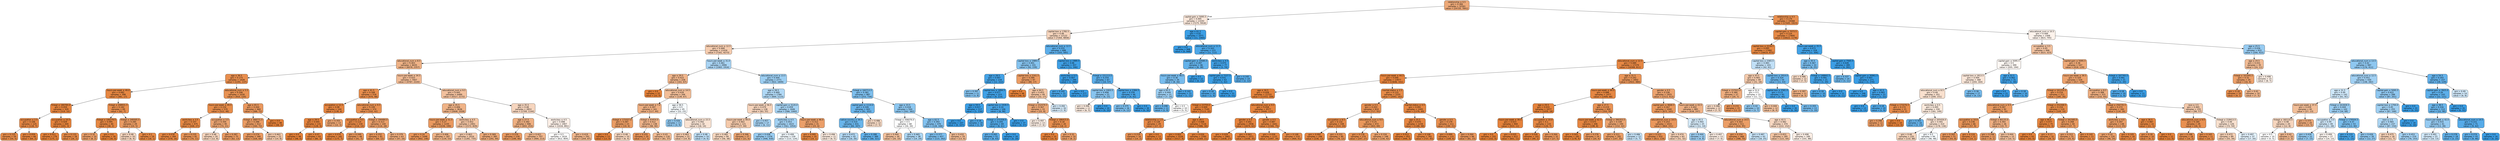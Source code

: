 digraph Tree {
node [shape=box, style="filled, rounded", color="black", fontname="helvetica"] ;
edge [fontname="helvetica"] ;
0 [label=<relationship &le; 0.5<br/>gini = 0.366<br/>samples = 32561<br/>value = [24720, 7841]>, fillcolor="#eda978"] ;
1 [label=<capital-gain &le; 5095.5<br/>gini = 0.495<br/>samples = 13193<br/>value = [7275, 5918]>, fillcolor="#fae7da"] ;
0 -> 1 [labeldistance=2.5, labelangle=45, headlabel="True"] ;
2 [label=<capital-loss &le; 1782.5<br/>gini = 0.48<br/>samples = 12122<br/>value = [7264, 4858]>, fillcolor="#f6d5bd"] ;
1 -> 2 ;
3 [label=<educational_num &le; 12.5<br/>gini = 0.468<br/>samples = 11434<br/>value = [7161, 4273]>, fillcolor="#f5ccaf"] ;
2 -> 3 ;
4 [label=<educational_num &le; 8.5<br/>gini = 0.403<br/>samples = 8435<br/>value = [6078, 2357]>, fillcolor="#efb286"] ;
3 -> 4 ;
5 [label=<age &le; 36.5<br/>gini = 0.173<br/>samples = 1428<br/>value = [1291, 137]>, fillcolor="#e88e4e"] ;
4 -> 5 ;
6 [label=<hours-per-week &le; 49.0<br/>gini = 0.082<br/>samples = 398<br/>value = [381, 17]>, fillcolor="#e68742"] ;
5 -> 6 ;
7 [label=<fnlwgt &le; 180784.0<br/>gini = 0.059<br/>samples = 329<br/>value = [319, 10]>, fillcolor="#e6853f"] ;
6 -> 7 ;
8 [label=<occupation &le; 2.5<br/>gini = 0.106<br/>samples = 125<br/>value = [118, 7]>, fillcolor="#e78845"] ;
7 -> 8 ;
9 [label=<gini = 0.155<br/>samples = 59<br/>value = [54, 5]>, fillcolor="#e78d4b"] ;
8 -> 9 ;
10 [label=<gini = 0.059<br/>samples = 66<br/>value = [64, 2]>, fillcolor="#e6853f"] ;
8 -> 10 ;
11 [label=<occupation &le; 10.5<br/>gini = 0.029<br/>samples = 204<br/>value = [201, 3]>, fillcolor="#e5833c"] ;
7 -> 11 ;
12 [label=<gini = 0.011<br/>samples = 176<br/>value = [175, 1]>, fillcolor="#e5823a"] ;
11 -> 12 ;
13 [label=<gini = 0.133<br/>samples = 28<br/>value = [26, 2]>, fillcolor="#e78b48"] ;
11 -> 13 ;
14 [label=<fnlwgt &le; 208931.5<br/>gini = 0.182<br/>samples = 69<br/>value = [62, 7]>, fillcolor="#e88f4f"] ;
6 -> 14 ;
15 [label=<fnlwgt &le; 106279.5<br/>gini = 0.095<br/>samples = 40<br/>value = [38, 2]>, fillcolor="#e68843"] ;
14 -> 15 ;
16 [label=<gini = 0.32<br/>samples = 10<br/>value = [8, 2]>, fillcolor="#eca06a"] ;
15 -> 16 ;
17 [label=<gini = 0.0<br/>samples = 30<br/>value = [30, 0]>, fillcolor="#e58139"] ;
15 -> 17 ;
18 [label=<fnlwgt &le; 249305.5<br/>gini = 0.285<br/>samples = 29<br/>value = [24, 5]>, fillcolor="#ea9b62"] ;
14 -> 18 ;
19 [label=<gini = 0.48<br/>samples = 10<br/>value = [6, 4]>, fillcolor="#f6d5bd"] ;
18 -> 19 ;
20 [label=<gini = 0.1<br/>samples = 19<br/>value = [18, 1]>, fillcolor="#e68844"] ;
18 -> 20 ;
21 [label=<educational_num &le; 5.5<br/>gini = 0.206<br/>samples = 1030<br/>value = [910, 120]>, fillcolor="#e89253"] ;
5 -> 21 ;
22 [label=<hours-per-week &le; 49.5<br/>gini = 0.154<br/>samples = 570<br/>value = [522, 48]>, fillcolor="#e78d4b"] ;
21 -> 22 ;
23 [label=<workclass &le; 3.5<br/>gini = 0.107<br/>samples = 475<br/>value = [448, 27]>, fillcolor="#e78945"] ;
22 -> 23 ;
24 [label=<gini = 0.078<br/>samples = 394<br/>value = [378, 16]>, fillcolor="#e68641"] ;
23 -> 24 ;
25 [label=<gini = 0.235<br/>samples = 81<br/>value = [70, 11]>, fillcolor="#e99558"] ;
23 -> 25 ;
26 [label=<occupation &le; 3.5<br/>gini = 0.344<br/>samples = 95<br/>value = [74, 21]>, fillcolor="#eca571"] ;
22 -> 26 ;
27 [label=<gini = 0.48<br/>samples = 20<br/>value = [12, 8]>, fillcolor="#f6d5bd"] ;
26 -> 27 ;
28 [label=<gini = 0.287<br/>samples = 75<br/>value = [62, 13]>, fillcolor="#ea9b63"] ;
26 -> 28 ;
29 [label=<age &le; 65.5<br/>gini = 0.264<br/>samples = 460<br/>value = [388, 72]>, fillcolor="#ea985e"] ;
21 -> 29 ;
30 [label=<fnlwgt &le; 368771.5<br/>gini = 0.288<br/>samples = 412<br/>value = [340, 72]>, fillcolor="#eb9c63"] ;
29 -> 30 ;
31 [label=<gini = 0.274<br/>samples = 390<br/>value = [326, 64]>, fillcolor="#ea9a60"] ;
30 -> 31 ;
32 [label=<gini = 0.463<br/>samples = 22<br/>value = [14, 8]>, fillcolor="#f4c9aa"] ;
30 -> 32 ;
33 [label=<gini = 0.0<br/>samples = 48<br/>value = [48, 0]>, fillcolor="#e58139"] ;
29 -> 33 ;
34 [label=<hours-per-week &le; 34.5<br/>gini = 0.433<br/>samples = 7007<br/>value = [4787, 2220]>, fillcolor="#f1bb95"] ;
4 -> 34 ;
35 [label=<age &le; 41.5<br/>gini = 0.168<br/>samples = 518<br/>value = [470, 48]>, fillcolor="#e88e4d"] ;
34 -> 35 ;
36 [label=<occupation &le; 12.5<br/>gini = 0.08<br/>samples = 144<br/>value = [138, 6]>, fillcolor="#e68642"] ;
35 -> 36 ;
37 [label=<age &le; 29.5<br/>gini = 0.045<br/>samples = 131<br/>value = [128, 3]>, fillcolor="#e6843e"] ;
36 -> 37 ;
38 [label=<gini = 0.0<br/>samples = 48<br/>value = [48, 0]>, fillcolor="#e58139"] ;
37 -> 38 ;
39 [label=<gini = 0.07<br/>samples = 83<br/>value = [80, 3]>, fillcolor="#e68640"] ;
37 -> 39 ;
40 [label=<gini = 0.355<br/>samples = 13<br/>value = [10, 3]>, fillcolor="#eda774"] ;
36 -> 40 ;
41 [label=<educational_num &le; 9.5<br/>gini = 0.199<br/>samples = 374<br/>value = [332, 42]>, fillcolor="#e89152"] ;
35 -> 41 ;
42 [label=<occupation &le; 9.5<br/>gini = 0.114<br/>samples = 230<br/>value = [216, 14]>, fillcolor="#e78946"] ;
41 -> 42 ;
43 [label=<gini = 0.074<br/>samples = 182<br/>value = [175, 7]>, fillcolor="#e68641"] ;
42 -> 43 ;
44 [label=<gini = 0.249<br/>samples = 48<br/>value = [41, 7]>, fillcolor="#e9975b"] ;
42 -> 44 ;
45 [label=<fnlwgt &le; 194484.0<br/>gini = 0.313<br/>samples = 144<br/>value = [116, 28]>, fillcolor="#eb9f69"] ;
41 -> 45 ;
46 [label=<gini = 0.252<br/>samples = 81<br/>value = [69, 12]>, fillcolor="#ea975b"] ;
45 -> 46 ;
47 [label=<gini = 0.379<br/>samples = 63<br/>value = [47, 16]>, fillcolor="#eeac7c"] ;
45 -> 47 ;
48 [label=<educational_num &le; 9.5<br/>gini = 0.445<br/>samples = 6489<br/>value = [4317, 2172]>, fillcolor="#f2c09d"] ;
34 -> 48 ;
49 [label=<age &le; 35.5<br/>gini = 0.406<br/>samples = 3636<br/>value = [2608, 1028]>, fillcolor="#efb387"] ;
48 -> 49 ;
50 [label=<hours-per-week &le; 51.5<br/>gini = 0.27<br/>samples = 1235<br/>value = [1036, 199]>, fillcolor="#ea995f"] ;
49 -> 50 ;
51 [label=<gini = 0.24<br/>samples = 1048<br/>value = [902, 146]>, fillcolor="#e99559"] ;
50 -> 51 ;
52 [label=<gini = 0.406<br/>samples = 187<br/>value = [134, 53]>, fillcolor="#efb387"] ;
50 -> 52 ;
53 [label=<workclass &le; 4.5<br/>gini = 0.452<br/>samples = 2401<br/>value = [1572, 829]>, fillcolor="#f3c3a1"] ;
49 -> 53 ;
54 [label=<gini = 0.463<br/>samples = 2016<br/>value = [1281, 735]>, fillcolor="#f4c9ab"] ;
53 -> 54 ;
55 [label=<gini = 0.369<br/>samples = 385<br/>value = [291, 94]>, fillcolor="#edaa79"] ;
53 -> 55 ;
56 [label=<age &le; 35.5<br/>gini = 0.48<br/>samples = 2853<br/>value = [1709, 1144]>, fillcolor="#f6d5be"] ;
48 -> 56 ;
57 [label=<age &le; 27.5<br/>gini = 0.392<br/>samples = 946<br/>value = [693, 253]>, fillcolor="#eeaf81"] ;
56 -> 57 ;
58 [label=<gini = 0.279<br/>samples = 239<br/>value = [199, 40]>, fillcolor="#ea9a61"] ;
57 -> 58 ;
59 [label=<gini = 0.421<br/>samples = 707<br/>value = [494, 213]>, fillcolor="#f0b78e"] ;
57 -> 59 ;
60 [label=<workclass &le; 4.5<br/>gini = 0.498<br/>samples = 1907<br/>value = [1016, 891]>, fillcolor="#fcefe7"] ;
56 -> 60 ;
61 [label=<gini = 0.5<br/>samples = 1616<br/>value = [812, 804]>, fillcolor="#fffefd"] ;
60 -> 61 ;
62 [label=<gini = 0.419<br/>samples = 291<br/>value = [204, 87]>, fillcolor="#f0b78d"] ;
60 -> 62 ;
63 [label=<hours-per-week &le; 31.0<br/>gini = 0.461<br/>samples = 2999<br/>value = [1083, 1916]>, fillcolor="#a9d4f4"] ;
3 -> 63 ;
64 [label=<age &le; 29.5<br/>gini = 0.415<br/>samples = 228<br/>value = [161, 67]>, fillcolor="#f0b58b"] ;
63 -> 64 ;
65 [label=<gini = 0.0<br/>samples = 22<br/>value = [22, 0]>, fillcolor="#e58139"] ;
64 -> 65 ;
66 [label=<educational_num &le; 14.5<br/>gini = 0.439<br/>samples = 206<br/>value = [139, 67]>, fillcolor="#f2be98"] ;
64 -> 66 ;
67 [label=<hours-per-week &le; 7.0<br/>gini = 0.397<br/>samples = 161<br/>value = [117, 44]>, fillcolor="#efb083"] ;
66 -> 67 ;
68 [label=<fnlwgt &le; 173327.0<br/>gini = 0.287<br/>samples = 23<br/>value = [19, 4]>, fillcolor="#ea9c63"] ;
67 -> 68 ;
69 [label=<gini = 0.0<br/>samples = 13<br/>value = [13, 0]>, fillcolor="#e58139"] ;
68 -> 69 ;
70 [label=<gini = 0.48<br/>samples = 10<br/>value = [6, 4]>, fillcolor="#f6d5bd"] ;
68 -> 70 ;
71 [label=<fnlwgt &le; 93454.0<br/>gini = 0.412<br/>samples = 138<br/>value = [98, 40]>, fillcolor="#f0b48a"] ;
67 -> 71 ;
72 [label=<gini = 0.255<br/>samples = 20<br/>value = [17, 3]>, fillcolor="#ea975c"] ;
71 -> 72 ;
73 [label=<gini = 0.43<br/>samples = 118<br/>value = [81, 37]>, fillcolor="#f1bb93"] ;
71 -> 73 ;
74 [label=<age &le; 58.5<br/>gini = 0.5<br/>samples = 45<br/>value = [22, 23]>, fillcolor="#f6fbfe"] ;
66 -> 74 ;
75 [label=<gini = 0.426<br/>samples = 13<br/>value = [4, 9]>, fillcolor="#91c9f1"] ;
74 -> 75 ;
76 [label=<educational_num &le; 15.5<br/>gini = 0.492<br/>samples = 32<br/>value = [18, 14]>, fillcolor="#f9e3d3"] ;
74 -> 76 ;
77 [label=<gini = 0.463<br/>samples = 22<br/>value = [14, 8]>, fillcolor="#f4c9aa"] ;
76 -> 77 ;
78 [label=<gini = 0.48<br/>samples = 10<br/>value = [4, 6]>, fillcolor="#bddef6"] ;
76 -> 78 ;
79 [label=<educational_num &le; 13.5<br/>gini = 0.444<br/>samples = 2771<br/>value = [922, 1849]>, fillcolor="#9ccef2"] ;
63 -> 79 ;
80 [label=<age &le; 28.5<br/>gini = 0.469<br/>samples = 1784<br/>value = [669, 1115]>, fillcolor="#b0d8f5"] ;
79 -> 80 ;
81 [label=<hours-per-week &le; 56.5<br/>gini = 0.479<br/>samples = 138<br/>value = [83, 55]>, fillcolor="#f6d4bc"] ;
80 -> 81 ;
82 [label=<hours-per-week &le; 49.0<br/>gini = 0.463<br/>samples = 121<br/>value = [77, 44]>, fillcolor="#f4c9aa"] ;
81 -> 82 ;
83 [label=<gini = 0.482<br/>samples = 94<br/>value = [56, 38]>, fillcolor="#f7d7bf"] ;
82 -> 83 ;
84 [label=<gini = 0.346<br/>samples = 27<br/>value = [21, 6]>, fillcolor="#eca572"] ;
82 -> 84 ;
85 [label=<gini = 0.457<br/>samples = 17<br/>value = [6, 11]>, fillcolor="#a5d2f3"] ;
81 -> 85 ;
86 [label=<capital-gain &le; 3120.0<br/>gini = 0.459<br/>samples = 1646<br/>value = [586, 1060]>, fillcolor="#a6d3f3"] ;
80 -> 86 ;
87 [label=<workclass &le; 4.5<br/>gini = 0.453<br/>samples = 1615<br/>value = [561, 1054]>, fillcolor="#a2d1f3"] ;
86 -> 87 ;
88 [label=<gini = 0.438<br/>samples = 1376<br/>value = [446, 930]>, fillcolor="#98ccf1"] ;
87 -> 88 ;
89 [label=<gini = 0.499<br/>samples = 239<br/>value = [115, 124]>, fillcolor="#f1f8fd"] ;
87 -> 89 ;
90 [label=<hours-per-week &le; 46.0<br/>gini = 0.312<br/>samples = 31<br/>value = [25, 6]>, fillcolor="#eb9f69"] ;
86 -> 90 ;
91 [label=<gini = 0.095<br/>samples = 20<br/>value = [19, 1]>, fillcolor="#e68843"] ;
90 -> 91 ;
92 [label=<gini = 0.496<br/>samples = 11<br/>value = [6, 5]>, fillcolor="#fbeade"] ;
90 -> 92 ;
93 [label=<fnlwgt &le; 160713.5<br/>gini = 0.381<br/>samples = 987<br/>value = [253, 734]>, fillcolor="#7dbfee"] ;
79 -> 93 ;
94 [label=<capital-gain &le; 1114.0<br/>gini = 0.326<br/>samples = 443<br/>value = [91, 352]>, fillcolor="#6cb6ec"] ;
93 -> 94 ;
95 [label=<native-country &le; 34.5<br/>gini = 0.314<br/>samples = 431<br/>value = [84, 347]>, fillcolor="#69b5eb"] ;
94 -> 95 ;
96 [label=<gini = 0.472<br/>samples = 42<br/>value = [16, 26]>, fillcolor="#b3d9f5"] ;
95 -> 96 ;
97 [label=<gini = 0.288<br/>samples = 389<br/>value = [68, 321]>, fillcolor="#63b2eb"] ;
95 -> 97 ;
98 [label=<gini = 0.486<br/>samples = 12<br/>value = [7, 5]>, fillcolor="#f8dbc6"] ;
94 -> 98 ;
99 [label=<age &le; 33.5<br/>gini = 0.418<br/>samples = 544<br/>value = [162, 382]>, fillcolor="#8dc7f0"] ;
93 -> 99 ;
100 [label=<fnlwgt &le; 206076.0<br/>gini = 0.5<br/>samples = 68<br/>value = [34, 34]>, fillcolor="#ffffff"] ;
99 -> 100 ;
101 [label=<gini = 0.444<br/>samples = 30<br/>value = [20, 10]>, fillcolor="#f2c09c"] ;
100 -> 101 ;
102 [label=<gini = 0.465<br/>samples = 38<br/>value = [14, 24]>, fillcolor="#acd6f4"] ;
100 -> 102 ;
103 [label=<age &le; 62.5<br/>gini = 0.393<br/>samples = 476<br/>value = [128, 348]>, fillcolor="#82c1ef"] ;
99 -> 103 ;
104 [label=<gini = 0.377<br/>samples = 457<br/>value = [115, 342]>, fillcolor="#7cbeee"] ;
103 -> 104 ;
105 [label=<gini = 0.432<br/>samples = 19<br/>value = [13, 6]>, fillcolor="#f1bb94"] ;
103 -> 105 ;
106 [label=<educational_num &le; 12.5<br/>gini = 0.255<br/>samples = 688<br/>value = [103, 585]>, fillcolor="#5caeea"] ;
2 -> 106 ;
107 [label=<capital-loss &le; 1989.5<br/>gini = 0.401<br/>samples = 331<br/>value = [92, 239]>, fillcolor="#85c3ef"] ;
106 -> 107 ;
108 [label=<age &le; 28.5<br/>gini = 0.097<br/>samples = 234<br/>value = [12, 222]>, fillcolor="#44a2e6"] ;
107 -> 108 ;
109 [label=<gini = 0.397<br/>samples = 11<br/>value = [3, 8]>, fillcolor="#83c2ef"] ;
108 -> 109 ;
110 [label=<capital-loss &le; 1894.5<br/>gini = 0.077<br/>samples = 223<br/>value = [9, 214]>, fillcolor="#41a1e6"] ;
108 -> 110 ;
111 [label=<age &le; 59.5<br/>gini = 0.017<br/>samples = 117<br/>value = [1, 116]>, fillcolor="#3b9ee5"] ;
110 -> 111 ;
112 [label=<gini = 0.0<br/>samples = 107<br/>value = [0, 107]>, fillcolor="#399de5"] ;
111 -> 112 ;
113 [label=<gini = 0.18<br/>samples = 10<br/>value = [1, 9]>, fillcolor="#4fa8e8"] ;
111 -> 113 ;
114 [label=<capital-loss &le; 1939.5<br/>gini = 0.14<br/>samples = 106<br/>value = [8, 98]>, fillcolor="#49a5e7"] ;
110 -> 114 ;
115 [label=<fnlwgt &le; 275358.0<br/>gini = 0.205<br/>samples = 69<br/>value = [8, 61]>, fillcolor="#53aae8"] ;
114 -> 115 ;
116 [label=<gini = 0.265<br/>samples = 51<br/>value = [8, 43]>, fillcolor="#5eafea"] ;
115 -> 116 ;
117 [label=<gini = 0.0<br/>samples = 18<br/>value = [0, 18]>, fillcolor="#399de5"] ;
115 -> 117 ;
118 [label=<gini = 0.0<br/>samples = 37<br/>value = [0, 37]>, fillcolor="#399de5"] ;
114 -> 118 ;
119 [label=<capital-loss &le; 2161.5<br/>gini = 0.289<br/>samples = 97<br/>value = [80, 17]>, fillcolor="#eb9c63"] ;
107 -> 119 ;
120 [label=<gini = 0.0<br/>samples = 48<br/>value = [48, 0]>, fillcolor="#e58139"] ;
119 -> 120 ;
121 [label=<age &le; 64.5<br/>gini = 0.453<br/>samples = 49<br/>value = [32, 17]>, fillcolor="#f3c4a2"] ;
119 -> 121 ;
122 [label=<fnlwgt &le; 152479.5<br/>gini = 0.367<br/>samples = 33<br/>value = [25, 8]>, fillcolor="#eda978"] ;
121 -> 122 ;
123 [label=<gini = 0.497<br/>samples = 13<br/>value = [7, 6]>, fillcolor="#fbede3"] ;
122 -> 123 ;
124 [label=<fnlwgt &le; 186415.0<br/>gini = 0.18<br/>samples = 20<br/>value = [18, 2]>, fillcolor="#e88f4f"] ;
122 -> 124 ;
125 [label=<gini = 0.0<br/>samples = 10<br/>value = [10, 0]>, fillcolor="#e58139"] ;
124 -> 125 ;
126 [label=<gini = 0.32<br/>samples = 10<br/>value = [8, 2]>, fillcolor="#eca06a"] ;
124 -> 126 ;
127 [label=<gini = 0.492<br/>samples = 16<br/>value = [7, 9]>, fillcolor="#d3e9f9"] ;
121 -> 127 ;
128 [label=<capital-loss &le; 1989.5<br/>gini = 0.06<br/>samples = 357<br/>value = [11, 346]>, fillcolor="#3fa0e6"] ;
106 -> 128 ;
129 [label=<workclass &le; 0.5<br/>gini = 0.007<br/>samples = 290<br/>value = [1, 289]>, fillcolor="#3a9de5"] ;
128 -> 129 ;
130 [label=<gini = 0.142<br/>samples = 13<br/>value = [1, 12]>, fillcolor="#49a5e7"] ;
129 -> 130 ;
131 [label=<gini = 0.0<br/>samples = 277<br/>value = [0, 277]>, fillcolor="#399de5"] ;
129 -> 131 ;
132 [label=<fnlwgt &le; 151113.5<br/>gini = 0.254<br/>samples = 67<br/>value = [10, 57]>, fillcolor="#5caeea"] ;
128 -> 132 ;
133 [label=<capital-loss &le; 2403.5<br/>gini = 0.408<br/>samples = 21<br/>value = [6, 15]>, fillcolor="#88c4ef"] ;
132 -> 133 ;
134 [label=<gini = 0.496<br/>samples = 11<br/>value = [6, 5]>, fillcolor="#fbeade"] ;
133 -> 134 ;
135 [label=<gini = 0.0<br/>samples = 10<br/>value = [0, 10]>, fillcolor="#399de5"] ;
133 -> 135 ;
136 [label=<capital-loss &le; 2384.5<br/>gini = 0.159<br/>samples = 46<br/>value = [4, 42]>, fillcolor="#4ca6e7"] ;
132 -> 136 ;
137 [label=<gini = 0.375<br/>samples = 16<br/>value = [4, 12]>, fillcolor="#7bbeee"] ;
136 -> 137 ;
138 [label=<gini = 0.0<br/>samples = 30<br/>value = [0, 30]>, fillcolor="#399de5"] ;
136 -> 138 ;
139 [label=<age &le; 61.5<br/>gini = 0.02<br/>samples = 1071<br/>value = [11, 1060]>, fillcolor="#3b9ee5"] ;
1 -> 139 ;
140 [label=<gini = 0.0<br/>samples = 948<br/>value = [0, 948]>, fillcolor="#399de5"] ;
139 -> 140 ;
141 [label=<educational_num &le; 11.5<br/>gini = 0.163<br/>samples = 123<br/>value = [11, 112]>, fillcolor="#4ca7e8"] ;
139 -> 141 ;
142 [label=<capital-gain &le; 10585.5<br/>gini = 0.287<br/>samples = 46<br/>value = [8, 38]>, fillcolor="#63b2ea"] ;
141 -> 142 ;
143 [label=<hours-per-week &le; 46.5<br/>gini = 0.36<br/>samples = 34<br/>value = [8, 26]>, fillcolor="#76bbed"] ;
142 -> 143 ;
144 [label=<age &le; 65.5<br/>gini = 0.444<br/>samples = 21<br/>value = [7, 14]>, fillcolor="#9ccef2"] ;
143 -> 144 ;
145 [label=<gini = 0.298<br/>samples = 11<br/>value = [2, 9]>, fillcolor="#65b3eb"] ;
144 -> 145 ;
146 [label=<gini = 0.5<br/>samples = 10<br/>value = [5, 5]>, fillcolor="#ffffff"] ;
144 -> 146 ;
147 [label=<gini = 0.142<br/>samples = 13<br/>value = [1, 12]>, fillcolor="#49a5e7"] ;
143 -> 147 ;
148 [label=<gini = 0.0<br/>samples = 12<br/>value = [0, 12]>, fillcolor="#399de5"] ;
142 -> 148 ;
149 [label=<workclass &le; 4.5<br/>gini = 0.075<br/>samples = 77<br/>value = [3, 74]>, fillcolor="#41a1e6"] ;
141 -> 149 ;
150 [label=<capital-gain &le; 7227.5<br/>gini = 0.031<br/>samples = 63<br/>value = [1, 62]>, fillcolor="#3c9fe5"] ;
149 -> 150 ;
151 [label=<gini = 0.18<br/>samples = 10<br/>value = [1, 9]>, fillcolor="#4fa8e8"] ;
150 -> 151 ;
152 [label=<gini = 0.0<br/>samples = 53<br/>value = [0, 53]>, fillcolor="#399de5"] ;
150 -> 152 ;
153 [label=<gini = 0.245<br/>samples = 14<br/>value = [2, 12]>, fillcolor="#5aade9"] ;
149 -> 153 ;
154 [label=<relationship &le; 4.5<br/>gini = 0.179<br/>samples = 19368<br/>value = [17445, 1923]>, fillcolor="#e88f4f"] ;
0 -> 154 [labeldistance=2.5, labelangle=-45, headlabel="False"] ;
155 [label=<capital-gain &le; 7073.5<br/>gini = 0.124<br/>samples = 17800<br/>value = [16622, 1178]>, fillcolor="#e78a47"] ;
154 -> 155 ;
156 [label=<capital-loss &le; 2218.5<br/>gini = 0.095<br/>samples = 17482<br/>value = [16610, 872]>, fillcolor="#e68843"] ;
155 -> 156 ;
157 [label=<educational_num &le; 12.5<br/>gini = 0.089<br/>samples = 17379<br/>value = [16568, 811]>, fillcolor="#e68743"] ;
156 -> 157 ;
158 [label=<hours-per-week &le; 44.5<br/>gini = 0.046<br/>samples = 13977<br/>value = [13646, 331]>, fillcolor="#e6843e"] ;
157 -> 158 ;
159 [label=<age &le; 34.5<br/>gini = 0.028<br/>samples = 11722<br/>value = [11553, 169]>, fillcolor="#e5833c"] ;
158 -> 159 ;
160 [label=<fnlwgt &le; 23759.0<br/>gini = 0.009<br/>samples = 7145<br/>value = [7113, 32]>, fillcolor="#e5823a"] ;
159 -> 160 ;
161 [label=<relationship &le; 1.5<br/>gini = 0.128<br/>samples = 29<br/>value = [27, 2]>, fillcolor="#e78a48"] ;
160 -> 161 ;
162 [label=<gini = 0.219<br/>samples = 16<br/>value = [14, 2]>, fillcolor="#e99355"] ;
161 -> 162 ;
163 [label=<gini = 0.0<br/>samples = 13<br/>value = [13, 0]>, fillcolor="#e58139"] ;
161 -> 163 ;
164 [label=<age &le; 28.5<br/>gini = 0.008<br/>samples = 7116<br/>value = [7086, 30]>, fillcolor="#e5823a"] ;
160 -> 164 ;
165 [label=<gini = 0.003<br/>samples = 5526<br/>value = [5517, 9]>, fillcolor="#e58139"] ;
164 -> 165 ;
166 [label=<gini = 0.026<br/>samples = 1590<br/>value = [1569, 21]>, fillcolor="#e5833c"] ;
164 -> 166 ;
167 [label=<educational_num &le; 9.5<br/>gini = 0.058<br/>samples = 4577<br/>value = [4440, 137]>, fillcolor="#e6853f"] ;
159 -> 167 ;
168 [label=<gender &le; 0.5<br/>gini = 0.041<br/>samples = 2936<br/>value = [2874, 62]>, fillcolor="#e6843d"] ;
167 -> 168 ;
169 [label=<gini = 0.029<br/>samples = 1865<br/>value = [1838, 27]>, fillcolor="#e5833c"] ;
168 -> 169 ;
170 [label=<gini = 0.063<br/>samples = 1071<br/>value = [1036, 35]>, fillcolor="#e68540"] ;
168 -> 170 ;
171 [label=<gender &le; 0.5<br/>gini = 0.087<br/>samples = 1641<br/>value = [1566, 75]>, fillcolor="#e68742"] ;
167 -> 171 ;
172 [label=<gini = 0.058<br/>samples = 1131<br/>value = [1097, 34]>, fillcolor="#e6853f"] ;
171 -> 172 ;
173 [label=<gini = 0.148<br/>samples = 510<br/>value = [469, 41]>, fillcolor="#e78c4a"] ;
171 -> 173 ;
174 [label=<marital-status &le; 2.5<br/>gini = 0.133<br/>samples = 2255<br/>value = [2093, 162]>, fillcolor="#e78b48"] ;
158 -> 174 ;
175 [label=<gender &le; 0.5<br/>gini = 0.203<br/>samples = 810<br/>value = [717, 93]>, fillcolor="#e89153"] ;
174 -> 175 ;
176 [label=<occupation &le; 8.5<br/>gini = 0.132<br/>samples = 338<br/>value = [314, 24]>, fillcolor="#e78b48"] ;
175 -> 176 ;
177 [label=<gini = 0.092<br/>samples = 248<br/>value = [236, 12]>, fillcolor="#e68743"] ;
176 -> 177 ;
178 [label=<gini = 0.231<br/>samples = 90<br/>value = [78, 12]>, fillcolor="#e99457"] ;
176 -> 178 ;
179 [label=<educational_num &le; 9.5<br/>gini = 0.25<br/>samples = 472<br/>value = [403, 69]>, fillcolor="#e9975b"] ;
175 -> 179 ;
180 [label=<gini = 0.178<br/>samples = 274<br/>value = [247, 27]>, fillcolor="#e88f4f"] ;
179 -> 180 ;
181 [label=<gini = 0.334<br/>samples = 198<br/>value = [156, 42]>, fillcolor="#eca36e"] ;
179 -> 181 ;
182 [label=<marital-status &le; 4.5<br/>gini = 0.091<br/>samples = 1445<br/>value = [1376, 69]>, fillcolor="#e68743"] ;
174 -> 182 ;
183 [label=<age &le; 25.5<br/>gini = 0.075<br/>samples = 1234<br/>value = [1186, 48]>, fillcolor="#e68641"] ;
182 -> 183 ;
184 [label=<gini = 0.013<br/>samples = 452<br/>value = [449, 3]>, fillcolor="#e5823a"] ;
183 -> 184 ;
185 [label=<gini = 0.108<br/>samples = 782<br/>value = [737, 45]>, fillcolor="#e78945"] ;
183 -> 185 ;
186 [label=<gender &le; 0.5<br/>gini = 0.179<br/>samples = 211<br/>value = [190, 21]>, fillcolor="#e88f4f"] ;
182 -> 186 ;
187 [label=<gini = 0.099<br/>samples = 115<br/>value = [109, 6]>, fillcolor="#e68844"] ;
186 -> 187 ;
188 [label=<gini = 0.264<br/>samples = 96<br/>value = [81, 15]>, fillcolor="#ea985e"] ;
186 -> 188 ;
189 [label=<age &le; 31.5<br/>gini = 0.242<br/>samples = 3402<br/>value = [2922, 480]>, fillcolor="#e9965a"] ;
157 -> 189 ;
190 [label=<hours-per-week &le; 44.5<br/>gini = 0.088<br/>samples = 1477<br/>value = [1409, 68]>, fillcolor="#e68743"] ;
189 -> 190 ;
191 [label=<age &le; 29.5<br/>gini = 0.033<br/>samples = 1077<br/>value = [1059, 18]>, fillcolor="#e5833c"] ;
190 -> 191 ;
192 [label=<hours-per-week &le; 39.5<br/>gini = 0.023<br/>samples = 944<br/>value = [933, 11]>, fillcolor="#e5823b"] ;
191 -> 192 ;
193 [label=<gini = 0.0<br/>samples = 332<br/>value = [332, 0]>, fillcolor="#e58139"] ;
192 -> 193 ;
194 [label=<gini = 0.035<br/>samples = 612<br/>value = [601, 11]>, fillcolor="#e5833d"] ;
192 -> 194 ;
195 [label=<occupation &le; 10.0<br/>gini = 0.1<br/>samples = 133<br/>value = [126, 7]>, fillcolor="#e68844"] ;
191 -> 195 ;
196 [label=<gini = 0.039<br/>samples = 101<br/>value = [99, 2]>, fillcolor="#e6843d"] ;
195 -> 196 ;
197 [label=<gini = 0.264<br/>samples = 32<br/>value = [27, 5]>, fillcolor="#ea985e"] ;
195 -> 197 ;
198 [label=<age &le; 27.5<br/>gini = 0.219<br/>samples = 400<br/>value = [350, 50]>, fillcolor="#e99355"] ;
190 -> 198 ;
199 [label=<hours-per-week &le; 62.5<br/>gini = 0.075<br/>samples = 206<br/>value = [198, 8]>, fillcolor="#e68641"] ;
198 -> 199 ;
200 [label=<gini = 0.043<br/>samples = 182<br/>value = [178, 4]>, fillcolor="#e6843d"] ;
199 -> 200 ;
201 [label=<gini = 0.278<br/>samples = 24<br/>value = [20, 4]>, fillcolor="#ea9a61"] ;
199 -> 201 ;
202 [label=<fnlwgt &le; 390353.5<br/>gini = 0.339<br/>samples = 194<br/>value = [152, 42]>, fillcolor="#eca470"] ;
198 -> 202 ;
203 [label=<gini = 0.311<br/>samples = 182<br/>value = [147, 35]>, fillcolor="#eb9f68"] ;
202 -> 203 ;
204 [label=<gini = 0.486<br/>samples = 12<br/>value = [5, 7]>, fillcolor="#c6e3f8"] ;
202 -> 204 ;
205 [label=<gender &le; 0.5<br/>gini = 0.336<br/>samples = 1925<br/>value = [1513, 412]>, fillcolor="#eca36f"] ;
189 -> 205 ;
206 [label=<capital-gain &le; 4668.5<br/>gini = 0.267<br/>samples = 1040<br/>value = [875, 165]>, fillcolor="#ea995e"] ;
205 -> 206 ;
207 [label=<educational_num &le; 14.5<br/>gini = 0.253<br/>samples = 1015<br/>value = [864, 151]>, fillcolor="#ea975c"] ;
206 -> 207 ;
208 [label=<gini = 0.223<br/>samples = 932<br/>value = [813, 119]>, fillcolor="#e99356"] ;
207 -> 208 ;
209 [label=<gini = 0.474<br/>samples = 83<br/>value = [51, 32]>, fillcolor="#f5d0b5"] ;
207 -> 209 ;
210 [label=<age &le; 45.5<br/>gini = 0.493<br/>samples = 25<br/>value = [11, 14]>, fillcolor="#d5eaf9"] ;
206 -> 210 ;
211 [label=<gini = 0.444<br/>samples = 12<br/>value = [4, 8]>, fillcolor="#9ccef2"] ;
210 -> 211 ;
212 [label=<gini = 0.497<br/>samples = 13<br/>value = [7, 6]>, fillcolor="#fbede3"] ;
210 -> 212 ;
213 [label=<hours-per-week &le; 43.5<br/>gini = 0.402<br/>samples = 885<br/>value = [638, 247]>, fillcolor="#efb286"] ;
205 -> 213 ;
214 [label=<educational_num &le; 14.5<br/>gini = 0.303<br/>samples = 511<br/>value = [416, 95]>, fillcolor="#eb9e66"] ;
213 -> 214 ;
215 [label=<gini = 0.254<br/>samples = 468<br/>value = [398, 70]>, fillcolor="#ea975c"] ;
214 -> 215 ;
216 [label=<gini = 0.487<br/>samples = 43<br/>value = [18, 25]>, fillcolor="#c8e4f8"] ;
214 -> 216 ;
217 [label=<age &le; 42.5<br/>gini = 0.482<br/>samples = 374<br/>value = [222, 152]>, fillcolor="#f7d7c1"] ;
213 -> 217 ;
218 [label=<gini = 0.453<br/>samples = 185<br/>value = [121, 64]>, fillcolor="#f3c4a2"] ;
217 -> 218 ;
219 [label=<gini = 0.498<br/>samples = 189<br/>value = [101, 88]>, fillcolor="#fcefe6"] ;
217 -> 219 ;
220 [label=<capital-loss &le; 2365.5<br/>gini = 0.483<br/>samples = 103<br/>value = [42, 61]>, fillcolor="#c1e0f7"] ;
156 -> 220 ;
221 [label=<age &le; 43.5<br/>gini = 0.465<br/>samples = 49<br/>value = [31, 18]>, fillcolor="#f4caac"] ;
220 -> 221 ;
222 [label=<fnlwgt &le; 157021.0<br/>gini = 0.384<br/>samples = 27<br/>value = [20, 7]>, fillcolor="#eead7e"] ;
221 -> 222 ;
223 [label=<gini = 0.486<br/>samples = 12<br/>value = [7, 5]>, fillcolor="#f8dbc6"] ;
222 -> 223 ;
224 [label=<gini = 0.231<br/>samples = 15<br/>value = [13, 2]>, fillcolor="#e99457"] ;
222 -> 224 ;
225 [label=<age &le; 52.0<br/>gini = 0.5<br/>samples = 22<br/>value = [11, 11]>, fillcolor="#ffffff"] ;
221 -> 225 ;
226 [label=<gini = 0.42<br/>samples = 10<br/>value = [3, 7]>, fillcolor="#8ec7f0"] ;
225 -> 226 ;
227 [label=<gini = 0.444<br/>samples = 12<br/>value = [8, 4]>, fillcolor="#f2c09c"] ;
225 -> 227 ;
228 [label=<capital-loss &le; 2914.0<br/>gini = 0.324<br/>samples = 54<br/>value = [11, 43]>, fillcolor="#6cb6ec"] ;
220 -> 228 ;
229 [label=<capital-loss &le; 2581.0<br/>gini = 0.13<br/>samples = 43<br/>value = [3, 40]>, fillcolor="#48a4e7"] ;
228 -> 229 ;
230 [label=<gini = 0.0<br/>samples = 30<br/>value = [0, 30]>, fillcolor="#399de5"] ;
229 -> 230 ;
231 [label=<gini = 0.355<br/>samples = 13<br/>value = [3, 10]>, fillcolor="#74baed"] ;
229 -> 231 ;
232 [label=<gini = 0.397<br/>samples = 11<br/>value = [8, 3]>, fillcolor="#efb083"] ;
228 -> 232 ;
233 [label=<hours-per-week &le; 35.5<br/>gini = 0.073<br/>samples = 318<br/>value = [12, 306]>, fillcolor="#41a1e6"] ;
155 -> 233 ;
234 [label=<age &le; 35.5<br/>gini = 0.367<br/>samples = 33<br/>value = [8, 25]>, fillcolor="#78bced"] ;
233 -> 234 ;
235 [label=<gini = 0.486<br/>samples = 12<br/>value = [7, 5]>, fillcolor="#f8dbc6"] ;
234 -> 235 ;
236 [label=<fnlwgt &le; 148842.5<br/>gini = 0.091<br/>samples = 21<br/>value = [1, 20]>, fillcolor="#43a2e6"] ;
234 -> 236 ;
237 [label=<gini = 0.18<br/>samples = 10<br/>value = [1, 9]>, fillcolor="#4fa8e8"] ;
236 -> 237 ;
238 [label=<gini = 0.0<br/>samples = 11<br/>value = [0, 11]>, fillcolor="#399de5"] ;
236 -> 238 ;
239 [label=<capital-gain &le; 7565.5<br/>gini = 0.028<br/>samples = 285<br/>value = [4, 281]>, fillcolor="#3c9ee5"] ;
233 -> 239 ;
240 [label=<gini = 0.337<br/>samples = 14<br/>value = [3, 11]>, fillcolor="#6fb8ec"] ;
239 -> 240 ;
241 [label=<capital-gain &le; 30961.5<br/>gini = 0.007<br/>samples = 271<br/>value = [1, 270]>, fillcolor="#3a9de5"] ;
239 -> 241 ;
242 [label=<gini = 0.0<br/>samples = 248<br/>value = [0, 248]>, fillcolor="#399de5"] ;
241 -> 242 ;
243 [label=<age &le; 42.5<br/>gini = 0.083<br/>samples = 23<br/>value = [1, 22]>, fillcolor="#42a1e6"] ;
241 -> 243 ;
244 [label=<gini = 0.0<br/>samples = 13<br/>value = [0, 13]>, fillcolor="#399de5"] ;
243 -> 244 ;
245 [label=<gini = 0.18<br/>samples = 10<br/>value = [1, 9]>, fillcolor="#4fa8e8"] ;
243 -> 245 ;
246 [label=<educational_num &le; 10.5<br/>gini = 0.499<br/>samples = 1568<br/>value = [823, 745]>, fillcolor="#fdf3ec"] ;
154 -> 246 ;
247 [label=<occupation &le; 3.5<br/>gini = 0.45<br/>samples = 946<br/>value = [623, 323]>, fillcolor="#f2c2a0"] ;
246 -> 247 ;
248 [label=<capital-gain &le; 5095.5<br/>gini = 0.5<br/>samples = 399<br/>value = [205, 194]>, fillcolor="#fef8f4"] ;
247 -> 248 ;
249 [label=<capital-loss &le; 1813.5<br/>gini = 0.494<br/>samples = 368<br/>value = [204, 164]>, fillcolor="#fae6d8"] ;
248 -> 249 ;
250 [label=<educational_num &le; 8.5<br/>gini = 0.49<br/>samples = 351<br/>value = [200, 151]>, fillcolor="#f9e0ce"] ;
249 -> 250 ;
251 [label=<fnlwgt &le; 173276.5<br/>gini = 0.172<br/>samples = 21<br/>value = [19, 2]>, fillcolor="#e88e4e"] ;
250 -> 251 ;
252 [label=<gini = 0.298<br/>samples = 11<br/>value = [9, 2]>, fillcolor="#eb9d65"] ;
251 -> 252 ;
253 [label=<gini = 0.0<br/>samples = 10<br/>value = [10, 0]>, fillcolor="#e58139"] ;
251 -> 253 ;
254 [label=<workclass &le; 0.5<br/>gini = 0.495<br/>samples = 330<br/>value = [181, 149]>, fillcolor="#fae9dc"] ;
250 -> 254 ;
255 [label=<gini = 0.305<br/>samples = 16<br/>value = [3, 13]>, fillcolor="#67b4eb"] ;
254 -> 255 ;
256 [label=<fnlwgt &le; 205426.0<br/>gini = 0.491<br/>samples = 314<br/>value = [178, 136]>, fillcolor="#f9e1d0"] ;
254 -> 256 ;
257 [label=<gini = 0.48<br/>samples = 220<br/>value = [132, 88]>, fillcolor="#f6d5bd"] ;
256 -> 257 ;
258 [label=<gini = 0.5<br/>samples = 94<br/>value = [46, 48]>, fillcolor="#f7fbfe"] ;
256 -> 258 ;
259 [label=<gini = 0.36<br/>samples = 17<br/>value = [4, 13]>, fillcolor="#76bbed"] ;
249 -> 259 ;
260 [label=<age &le; 52.5<br/>gini = 0.062<br/>samples = 31<br/>value = [1, 30]>, fillcolor="#40a0e6"] ;
248 -> 260 ;
261 [label=<gini = 0.0<br/>samples = 21<br/>value = [0, 21]>, fillcolor="#399de5"] ;
260 -> 261 ;
262 [label=<gini = 0.18<br/>samples = 10<br/>value = [1, 9]>, fillcolor="#4fa8e8"] ;
260 -> 262 ;
263 [label=<capital-gain &le; 5095.5<br/>gini = 0.36<br/>samples = 547<br/>value = [418, 129]>, fillcolor="#eda876"] ;
247 -> 263 ;
264 [label=<hours-per-week &le; 39.5<br/>gini = 0.329<br/>samples = 526<br/>value = [417, 109]>, fillcolor="#eca26d"] ;
263 -> 264 ;
265 [label=<fnlwgt &le; 161255.5<br/>gini = 0.216<br/>samples = 211<br/>value = [185, 26]>, fillcolor="#e99355"] ;
264 -> 265 ;
266 [label=<educational_num &le; 9.5<br/>gini = 0.287<br/>samples = 92<br/>value = [76, 16]>, fillcolor="#ea9c63"] ;
265 -> 266 ;
267 [label=<occupation &le; 10.0<br/>gini = 0.236<br/>samples = 66<br/>value = [57, 9]>, fillcolor="#e99558"] ;
266 -> 267 ;
268 [label=<gini = 0.265<br/>samples = 51<br/>value = [43, 8]>, fillcolor="#ea985e"] ;
267 -> 268 ;
269 [label=<gini = 0.124<br/>samples = 15<br/>value = [14, 1]>, fillcolor="#e78a47"] ;
267 -> 269 ;
270 [label=<fnlwgt &le; 80135.0<br/>gini = 0.393<br/>samples = 26<br/>value = [19, 7]>, fillcolor="#efaf82"] ;
266 -> 270 ;
271 [label=<gini = 0.298<br/>samples = 11<br/>value = [9, 2]>, fillcolor="#eb9d65"] ;
270 -> 271 ;
272 [label=<gini = 0.444<br/>samples = 15<br/>value = [10, 5]>, fillcolor="#f2c09c"] ;
270 -> 272 ;
273 [label=<fnlwgt &le; 252268.5<br/>gini = 0.154<br/>samples = 119<br/>value = [109, 10]>, fillcolor="#e78d4b"] ;
265 -> 273 ;
274 [label=<age &le; 46.0<br/>gini = 0.077<br/>samples = 75<br/>value = [72, 3]>, fillcolor="#e68641"] ;
273 -> 274 ;
275 [label=<gini = 0.0<br/>samples = 43<br/>value = [43, 0]>, fillcolor="#e58139"] ;
274 -> 275 ;
276 [label=<gini = 0.17<br/>samples = 32<br/>value = [29, 3]>, fillcolor="#e88e4d"] ;
274 -> 276 ;
277 [label=<fnlwgt &le; 341585.0<br/>gini = 0.268<br/>samples = 44<br/>value = [37, 7]>, fillcolor="#ea995e"] ;
273 -> 277 ;
278 [label=<gini = 0.312<br/>samples = 31<br/>value = [25, 6]>, fillcolor="#eb9f69"] ;
277 -> 278 ;
279 [label=<gini = 0.142<br/>samples = 13<br/>value = [12, 1]>, fillcolor="#e78c49"] ;
277 -> 279 ;
280 [label=<occupation &le; 8.5<br/>gini = 0.388<br/>samples = 315<br/>value = [232, 83]>, fillcolor="#eeae80"] ;
264 -> 280 ;
281 [label=<fnlwgt &le; 256735.5<br/>gini = 0.272<br/>samples = 160<br/>value = [134, 26]>, fillcolor="#ea995f"] ;
280 -> 281 ;
282 [label=<workclass &le; 4.0<br/>gini = 0.297<br/>samples = 138<br/>value = [113, 25]>, fillcolor="#eb9d65"] ;
281 -> 282 ;
283 [label=<gini = 0.32<br/>samples = 120<br/>value = [96, 24]>, fillcolor="#eca06a"] ;
282 -> 283 ;
284 [label=<gini = 0.105<br/>samples = 18<br/>value = [17, 1]>, fillcolor="#e78845"] ;
282 -> 284 ;
285 [label=<age &le; 36.5<br/>gini = 0.087<br/>samples = 22<br/>value = [21, 1]>, fillcolor="#e68742"] ;
281 -> 285 ;
286 [label=<gini = 0.18<br/>samples = 10<br/>value = [9, 1]>, fillcolor="#e88f4f"] ;
285 -> 286 ;
287 [label=<gini = 0.0<br/>samples = 12<br/>value = [12, 0]>, fillcolor="#e58139"] ;
285 -> 287 ;
288 [label=<race &le; 3.5<br/>gini = 0.465<br/>samples = 155<br/>value = [98, 57]>, fillcolor="#f4caac"] ;
280 -> 288 ;
289 [label=<educational_num &le; 9.5<br/>gini = 0.185<br/>samples = 29<br/>value = [26, 3]>, fillcolor="#e89050"] ;
288 -> 289 ;
290 [label=<gini = 0.198<br/>samples = 18<br/>value = [16, 2]>, fillcolor="#e89152"] ;
289 -> 290 ;
291 [label=<gini = 0.165<br/>samples = 11<br/>value = [10, 1]>, fillcolor="#e88e4d"] ;
289 -> 291 ;
292 [label=<fnlwgt &le; 218413.5<br/>gini = 0.49<br/>samples = 126<br/>value = [72, 54]>, fillcolor="#f8e0ce"] ;
288 -> 292 ;
293 [label=<gini = 0.472<br/>samples = 89<br/>value = [55, 34]>, fillcolor="#f5cfb3"] ;
292 -> 293 ;
294 [label=<gini = 0.497<br/>samples = 37<br/>value = [17, 20]>, fillcolor="#e1f0fb"] ;
292 -> 294 ;
295 [label=<fnlwgt &le; 167765.5<br/>gini = 0.091<br/>samples = 21<br/>value = [1, 20]>, fillcolor="#43a2e6"] ;
263 -> 295 ;
296 [label=<gini = 0.18<br/>samples = 10<br/>value = [1, 9]>, fillcolor="#4fa8e8"] ;
295 -> 296 ;
297 [label=<gini = 0.0<br/>samples = 11<br/>value = [0, 11]>, fillcolor="#399de5"] ;
295 -> 297 ;
298 [label=<age &le; 25.5<br/>gini = 0.436<br/>samples = 622<br/>value = [200, 422]>, fillcolor="#97cbf1"] ;
246 -> 298 ;
299 [label=<age &le; 24.5<br/>gini = 0.431<br/>samples = 35<br/>value = [24, 11]>, fillcolor="#f1bb94"] ;
298 -> 299 ;
300 [label=<fnlwgt &le; 161045.5<br/>gini = 0.32<br/>samples = 20<br/>value = [16, 4]>, fillcolor="#eca06a"] ;
299 -> 300 ;
301 [label=<gini = 0.18<br/>samples = 10<br/>value = [9, 1]>, fillcolor="#e88f4f"] ;
300 -> 301 ;
302 [label=<gini = 0.42<br/>samples = 10<br/>value = [7, 3]>, fillcolor="#f0b78e"] ;
300 -> 302 ;
303 [label=<gini = 0.498<br/>samples = 15<br/>value = [8, 7]>, fillcolor="#fcefe6"] ;
299 -> 303 ;
304 [label=<educational_num &le; 13.5<br/>gini = 0.42<br/>samples = 587<br/>value = [176, 411]>, fillcolor="#8ec7f0"] ;
298 -> 304 ;
305 [label=<educational_num &le; 12.5<br/>gini = 0.451<br/>samples = 430<br/>value = [148, 282]>, fillcolor="#a1d0f3"] ;
304 -> 305 ;
306 [label=<age &le; 31.5<br/>gini = 0.49<br/>samples = 142<br/>value = [61, 81]>, fillcolor="#cee7f9"] ;
305 -> 306 ;
307 [label=<hours-per-week &le; 37.5<br/>gini = 0.439<br/>samples = 40<br/>value = [27, 13]>, fillcolor="#f2be98"] ;
306 -> 307 ;
308 [label=<fnlwgt &le; 182110.5<br/>gini = 0.48<br/>samples = 20<br/>value = [12, 8]>, fillcolor="#f6d5bd"] ;
307 -> 308 ;
309 [label=<gini = 0.5<br/>samples = 10<br/>value = [5, 5]>, fillcolor="#ffffff"] ;
308 -> 309 ;
310 [label=<gini = 0.42<br/>samples = 10<br/>value = [7, 3]>, fillcolor="#f0b78e"] ;
308 -> 310 ;
311 [label=<gini = 0.375<br/>samples = 20<br/>value = [15, 5]>, fillcolor="#eeab7b"] ;
307 -> 311 ;
312 [label=<fnlwgt &le; 161828.5<br/>gini = 0.444<br/>samples = 102<br/>value = [34, 68]>, fillcolor="#9ccef2"] ;
306 -> 312 ;
313 [label=<occupation &le; 3.5<br/>gini = 0.49<br/>samples = 49<br/>value = [21, 28]>, fillcolor="#cee6f8"] ;
312 -> 313 ;
314 [label=<gini = 0.434<br/>samples = 22<br/>value = [7, 15]>, fillcolor="#95cbf1"] ;
313 -> 314 ;
315 [label=<gini = 0.499<br/>samples = 27<br/>value = [14, 13]>, fillcolor="#fdf6f1"] ;
313 -> 315 ;
316 [label=<fnlwgt &le; 179504.5<br/>gini = 0.37<br/>samples = 53<br/>value = [13, 40]>, fillcolor="#79bded"] ;
312 -> 316 ;
317 [label=<gini = 0.133<br/>samples = 14<br/>value = [1, 13]>, fillcolor="#48a5e7"] ;
316 -> 317 ;
318 [label=<gini = 0.426<br/>samples = 39<br/>value = [12, 27]>, fillcolor="#91c9f1"] ;
316 -> 318 ;
319 [label=<capital-gain &le; 5095.5<br/>gini = 0.422<br/>samples = 288<br/>value = [87, 201]>, fillcolor="#8fc7f0"] ;
305 -> 319 ;
320 [label=<capital-loss &le; 1794.0<br/>gini = 0.45<br/>samples = 255<br/>value = [87, 168]>, fillcolor="#a0d0f2"] ;
319 -> 320 ;
321 [label=<race &le; 1.5<br/>gini = 0.465<br/>samples = 237<br/>value = [87, 150]>, fillcolor="#acd6f4"] ;
320 -> 321 ;
322 [label=<gini = 0.475<br/>samples = 18<br/>value = [11, 7]>, fillcolor="#f6d1b7"] ;
321 -> 322 ;
323 [label=<gini = 0.453<br/>samples = 219<br/>value = [76, 143]>, fillcolor="#a2d1f3"] ;
321 -> 323 ;
324 [label=<gini = 0.0<br/>samples = 18<br/>value = [0, 18]>, fillcolor="#399de5"] ;
320 -> 324 ;
325 [label=<gini = 0.0<br/>samples = 33<br/>value = [0, 33]>, fillcolor="#399de5"] ;
319 -> 325 ;
326 [label=<age &le; 54.5<br/>gini = 0.293<br/>samples = 157<br/>value = [28, 129]>, fillcolor="#64b2eb"] ;
304 -> 326 ;
327 [label=<capital-gain &le; 3925.0<br/>gini = 0.26<br/>samples = 143<br/>value = [22, 121]>, fillcolor="#5dafea"] ;
326 -> 327 ;
328 [label=<age &le; 38.5<br/>gini = 0.316<br/>samples = 112<br/>value = [22, 90]>, fillcolor="#69b5eb"] ;
327 -> 328 ;
329 [label=<hours-per-week &le; 42.0<br/>gini = 0.433<br/>samples = 41<br/>value = [13, 28]>, fillcolor="#95caf1"] ;
328 -> 329 ;
330 [label=<gini = 0.491<br/>samples = 23<br/>value = [10, 13]>, fillcolor="#d1e8f9"] ;
329 -> 330 ;
331 [label=<gini = 0.278<br/>samples = 18<br/>value = [3, 15]>, fillcolor="#61b1ea"] ;
329 -> 331 ;
332 [label=<educational_num &le; 14.5<br/>gini = 0.221<br/>samples = 71<br/>value = [9, 62]>, fillcolor="#56abe9"] ;
328 -> 332 ;
333 [label=<gini = 0.274<br/>samples = 55<br/>value = [9, 46]>, fillcolor="#60b0ea"] ;
332 -> 333 ;
334 [label=<gini = 0.0<br/>samples = 16<br/>value = [0, 16]>, fillcolor="#399de5"] ;
332 -> 334 ;
335 [label=<gini = 0.0<br/>samples = 31<br/>value = [0, 31]>, fillcolor="#399de5"] ;
327 -> 335 ;
336 [label=<gini = 0.49<br/>samples = 14<br/>value = [6, 8]>, fillcolor="#cee6f8"] ;
326 -> 336 ;
}